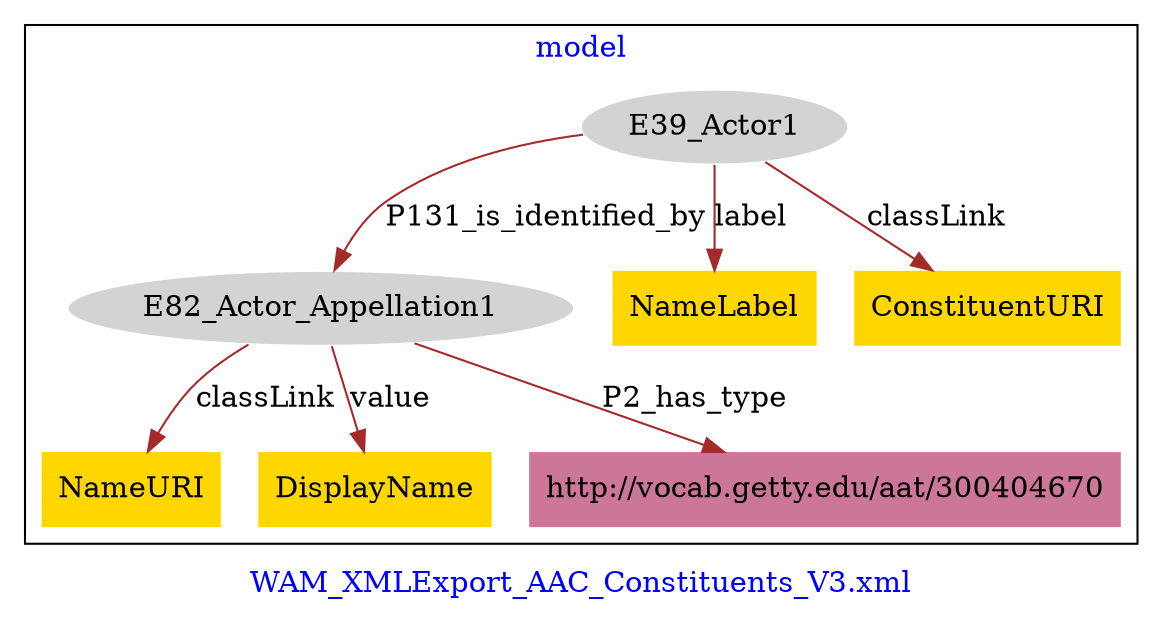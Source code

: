 digraph n0 {
fontcolor="blue"
remincross="true"
label="WAM_XMLExport_AAC_Constituents_V3.xml"
subgraph cluster {
label="model"
n2[style="filled",color="white",fillcolor="lightgray",label="E39_Actor1"];
n3[style="filled",color="white",fillcolor="lightgray",label="E82_Actor_Appellation1"];
n4[shape="plaintext",style="filled",fillcolor="gold",label="NameURI"];
n5[shape="plaintext",style="filled",fillcolor="gold",label="NameLabel"];
n6[shape="plaintext",style="filled",fillcolor="gold",label="DisplayName"];
n7[shape="plaintext",style="filled",fillcolor="gold",label="ConstituentURI"];
n8[shape="plaintext",style="filled",fillcolor="#CC7799",label="http://vocab.getty.edu/aat/300404670"];
}
n2 -> n3[color="brown",fontcolor="black",label="P131_is_identified_by"]
n3 -> n4[color="brown",fontcolor="black",label="classLink"]
n2 -> n5[color="brown",fontcolor="black",label="label"]
n3 -> n6[color="brown",fontcolor="black",label="value"]
n2 -> n7[color="brown",fontcolor="black",label="classLink"]
n3 -> n8[color="brown",fontcolor="black",label="P2_has_type"]
}
